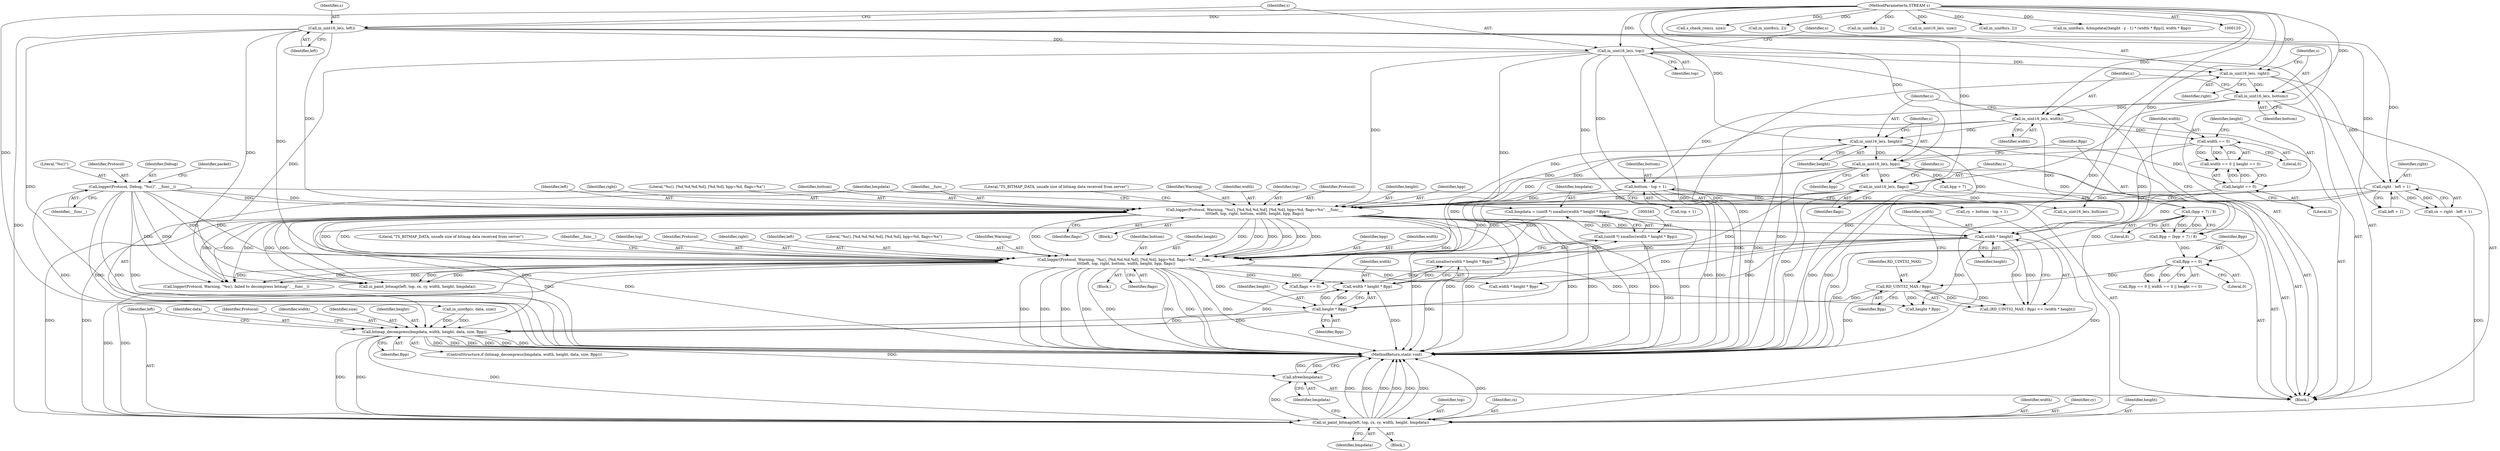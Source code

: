 digraph "0_rdesktop_4dca546d04321a610c1835010b5dad85163b65e1_7@pointer" {
"1000342" [label="(Call,bmpdata = (uint8 *) xmalloc(width * height * Bpp))"];
"1000344" [label="(Call,(uint8 *) xmalloc(width * height * Bpp))"];
"1000346" [label="(Call,xmalloc(width * height * Bpp))"];
"1000347" [label="(Call,width * height * Bpp)"];
"1000231" [label="(Call,width * height)"];
"1000160" [label="(Call,in_uint16_le(s, width))"];
"1000157" [label="(Call,in_uint16_le(s, bottom))"];
"1000154" [label="(Call,in_uint16_le(s, right))"];
"1000151" [label="(Call,in_uint16_le(s, top))"];
"1000148" [label="(Call,in_uint16_le(s, left))"];
"1000121" [label="(MethodParameterIn,STREAM s)"];
"1000209" [label="(Call,logger(Protocol, Warning, \"%s(), [%d,%d,%d,%d], [%d,%d], bpp=%d, flags=%x\", __func__,\n\t\t\t\tleft, top, right, bottom, width, height, bpp, flags))"];
"1000138" [label="(Call,logger(Protocol, Debug, \"%s()\", __func__))"];
"1000184" [label="(Call,right - left + 1)"];
"1000191" [label="(Call,bottom - top + 1)"];
"1000202" [label="(Call,width == 0)"];
"1000205" [label="(Call,height == 0)"];
"1000163" [label="(Call,in_uint16_le(s, height))"];
"1000166" [label="(Call,in_uint16_le(s, bpp))"];
"1000176" [label="(Call,in_uint16_le(s, flags))"];
"1000235" [label="(Call,logger(Protocol, Warning, \"%s(), [%d,%d,%d,%d], [%d,%d], bpp=%d, flags=%x\", __func__,\n\t\t\t\tleft, top, right, bottom, width, height, bpp, flags))"];
"1000349" [label="(Call,height * Bpp)"];
"1000228" [label="(Call,RD_UINT32_MAX / Bpp)"];
"1000198" [label="(Call,Bpp == 0)"];
"1000169" [label="(Call,Bpp = (bpp + 7) / 8)"];
"1000171" [label="(Call,(bpp + 7) / 8)"];
"1000353" [label="(Call,bitmap_decompress(bmpdata, width, height, data, size, Bpp))"];
"1000361" [label="(Call,ui_paint_bitmap(left, top, cx, cy, width, height, bmpdata))"];
"1000376" [label="(Call,xfree(bmpdata))"];
"1000246" [label="(Identifier,bpp)"];
"1000244" [label="(Identifier,width)"];
"1000175" [label="(Literal,8)"];
"1000354" [label="(Identifier,bmpdata)"];
"1000249" [label="(Literal,\"TS_BITMAP_DATA, unsafe size of bitmap data received from server\")"];
"1000228" [label="(Call,RD_UINT32_MAX / Bpp)"];
"1000180" [label="(Identifier,s)"];
"1000142" [label="(Identifier,__func__)"];
"1000363" [label="(Identifier,top)"];
"1000140" [label="(Identifier,Debug)"];
"1000153" [label="(Identifier,top)"];
"1000330" [label="(Call,s_check_rem(s, size))"];
"1000235" [label="(Call,logger(Protocol, Warning, \"%s(), [%d,%d,%d,%d], [%d,%d], bpp=%d, flags=%x\", __func__,\n\t\t\t\tleft, top, right, bottom, width, height, bpp, flags))"];
"1000155" [label="(Identifier,s)"];
"1000177" [label="(Identifier,s)"];
"1000150" [label="(Identifier,left)"];
"1000216" [label="(Identifier,right)"];
"1000192" [label="(Identifier,bottom)"];
"1000239" [label="(Identifier,__func__)"];
"1000351" [label="(Identifier,Bpp)"];
"1000169" [label="(Call,Bpp = (bpp + 7) / 8)"];
"1000198" [label="(Call,Bpp == 0)"];
"1000378" [label="(MethodReturn,static void)"];
"1000145" [label="(Identifier,packet)"];
"1000342" [label="(Call,bmpdata = (uint8 *) xmalloc(width * height * Bpp))"];
"1000193" [label="(Call,top + 1)"];
"1000189" [label="(Call,cy = bottom - top + 1)"];
"1000364" [label="(Identifier,cx)"];
"1000368" [label="(Identifier,bmpdata)"];
"1000241" [label="(Identifier,top)"];
"1000212" [label="(Literal,\"%s(), [%d,%d,%d,%d], [%d,%d], bpp=%d, flags=%x\")"];
"1000236" [label="(Identifier,Protocol)"];
"1000217" [label="(Identifier,bottom)"];
"1000166" [label="(Call,in_uint16_le(s, bpp))"];
"1000121" [label="(MethodParameterIn,STREAM s)"];
"1000213" [label="(Identifier,__func__)"];
"1000182" [label="(Call,cx = right - left + 1)"];
"1000210" [label="(Identifier,Protocol)"];
"1000350" [label="(Identifier,height)"];
"1000344" [label="(Call,(uint8 *) xmalloc(width * height * Bpp))"];
"1000141" [label="(Literal,\"%s()\")"];
"1000162" [label="(Identifier,width)"];
"1000156" [label="(Identifier,right)"];
"1000242" [label="(Identifier,right)"];
"1000163" [label="(Call,in_uint16_le(s, height))"];
"1000265" [label="(Call,height * Bpp)"];
"1000325" [label="(Call,in_uint8s(s, 2))"];
"1000203" [label="(Identifier,width)"];
"1000346" [label="(Call,xmalloc(width * height * Bpp))"];
"1000176" [label="(Call,in_uint16_le(s, flags))"];
"1000233" [label="(Identifier,height)"];
"1000219" [label="(Identifier,height)"];
"1000232" [label="(Identifier,width)"];
"1000209" [label="(Call,logger(Protocol, Warning, \"%s(), [%d,%d,%d,%d], [%d,%d], bpp=%d, flags=%x\", __func__,\n\t\t\t\tleft, top, right, bottom, width, height, bpp, flags))"];
"1000240" [label="(Identifier,left)"];
"1000185" [label="(Identifier,right)"];
"1000229" [label="(Identifier,RD_UINT32_MAX)"];
"1000366" [label="(Identifier,width)"];
"1000220" [label="(Identifier,bpp)"];
"1000376" [label="(Call,xfree(bmpdata))"];
"1000152" [label="(Identifier,s)"];
"1000207" [label="(Literal,0)"];
"1000238" [label="(Literal,\"%s(), [%d,%d,%d,%d], [%d,%d], bpp=%d, flags=%x\")"];
"1000199" [label="(Identifier,Bpp)"];
"1000263" [label="(Call,width * height * Bpp)"];
"1000158" [label="(Identifier,s)"];
"1000214" [label="(Identifier,left)"];
"1000204" [label="(Literal,0)"];
"1000295" [label="(Call,ui_paint_bitmap(left, top, cx, cy, width, height, bmpdata))"];
"1000234" [label="(Block,)"];
"1000191" [label="(Call,bottom - top + 1)"];
"1000171" [label="(Call,(bpp + 7) / 8)"];
"1000352" [label="(ControlStructure,if (bitmap_decompress(bmpdata, width, height, data, size, Bpp)))"];
"1000365" [label="(Identifier,cy)"];
"1000154" [label="(Call,in_uint16_le(s, right))"];
"1000362" [label="(Identifier,left)"];
"1000138" [label="(Call,logger(Protocol, Debug, \"%s()\", __func__))"];
"1000237" [label="(Identifier,Warning)"];
"1000353" [label="(Call,bitmap_decompress(bmpdata, width, height, data, size, Bpp))"];
"1000170" [label="(Identifier,Bpp)"];
"1000253" [label="(Call,flags == 0)"];
"1000223" [label="(Literal,\"TS_BITMAP_DATA, unsafe size of bitmap data received from server\")"];
"1000151" [label="(Call,in_uint16_le(s, top))"];
"1000206" [label="(Identifier,height)"];
"1000164" [label="(Identifier,s)"];
"1000347" [label="(Call,width * height * Bpp)"];
"1000349" [label="(Call,height * Bpp)"];
"1000356" [label="(Identifier,height)"];
"1000357" [label="(Identifier,data)"];
"1000165" [label="(Identifier,height)"];
"1000202" [label="(Call,width == 0)"];
"1000211" [label="(Identifier,Warning)"];
"1000197" [label="(Call,Bpp == 0 || width == 0 || height == 0)"];
"1000149" [label="(Identifier,s)"];
"1000371" [label="(Call,logger(Protocol, Warning, \"%s(), failed to decompress bitmap\", __func__))"];
"1000367" [label="(Identifier,height)"];
"1000122" [label="(Block,)"];
"1000231" [label="(Call,width * height)"];
"1000167" [label="(Identifier,s)"];
"1000360" [label="(Block,)"];
"1000148" [label="(Call,in_uint16_le(s, left))"];
"1000338" [label="(Call,in_uint8p(s, data, size))"];
"1000243" [label="(Identifier,bottom)"];
"1000361" [label="(Call,ui_paint_bitmap(left, top, cx, cy, width, height, bmpdata))"];
"1000372" [label="(Identifier,Protocol)"];
"1000157" [label="(Call,in_uint16_le(s, bottom))"];
"1000200" [label="(Literal,0)"];
"1000348" [label="(Identifier,width)"];
"1000316" [label="(Call,in_uint8s(s, 2))"];
"1000168" [label="(Identifier,bpp)"];
"1000227" [label="(Call,(RD_UINT32_MAX / Bpp) <= (width * height))"];
"1000186" [label="(Call,left + 1)"];
"1000319" [label="(Call,in_uint16_le(s, size))"];
"1000161" [label="(Identifier,s)"];
"1000359" [label="(Identifier,Bpp)"];
"1000160" [label="(Call,in_uint16_le(s, width))"];
"1000355" [label="(Identifier,width)"];
"1000377" [label="(Identifier,bmpdata)"];
"1000221" [label="(Identifier,flags)"];
"1000230" [label="(Identifier,Bpp)"];
"1000184" [label="(Call,right - left + 1)"];
"1000201" [label="(Call,width == 0 || height == 0)"];
"1000178" [label="(Identifier,flags)"];
"1000139" [label="(Identifier,Protocol)"];
"1000247" [label="(Identifier,flags)"];
"1000322" [label="(Call,in_uint8s(s, 2))"];
"1000278" [label="(Call,in_uint8a(s, &bmpdata[(height - y - 1) * (width * Bpp)], width * Bpp))"];
"1000159" [label="(Identifier,bottom)"];
"1000245" [label="(Identifier,height)"];
"1000343" [label="(Identifier,bmpdata)"];
"1000208" [label="(Block,)"];
"1000218" [label="(Identifier,width)"];
"1000179" [label="(Call,in_uint16_le(s, bufsize))"];
"1000205" [label="(Call,height == 0)"];
"1000172" [label="(Call,bpp + 7)"];
"1000358" [label="(Identifier,size)"];
"1000215" [label="(Identifier,top)"];
"1000342" -> "1000122"  [label="AST: "];
"1000342" -> "1000344"  [label="CFG: "];
"1000343" -> "1000342"  [label="AST: "];
"1000344" -> "1000342"  [label="AST: "];
"1000354" -> "1000342"  [label="CFG: "];
"1000342" -> "1000378"  [label="DDG: "];
"1000344" -> "1000342"  [label="DDG: "];
"1000342" -> "1000353"  [label="DDG: "];
"1000344" -> "1000346"  [label="CFG: "];
"1000345" -> "1000344"  [label="AST: "];
"1000346" -> "1000344"  [label="AST: "];
"1000344" -> "1000378"  [label="DDG: "];
"1000346" -> "1000344"  [label="DDG: "];
"1000346" -> "1000347"  [label="CFG: "];
"1000347" -> "1000346"  [label="AST: "];
"1000346" -> "1000378"  [label="DDG: "];
"1000347" -> "1000346"  [label="DDG: "];
"1000347" -> "1000346"  [label="DDG: "];
"1000347" -> "1000349"  [label="CFG: "];
"1000348" -> "1000347"  [label="AST: "];
"1000349" -> "1000347"  [label="AST: "];
"1000347" -> "1000378"  [label="DDG: "];
"1000231" -> "1000347"  [label="DDG: "];
"1000235" -> "1000347"  [label="DDG: "];
"1000349" -> "1000347"  [label="DDG: "];
"1000349" -> "1000347"  [label="DDG: "];
"1000347" -> "1000353"  [label="DDG: "];
"1000231" -> "1000227"  [label="AST: "];
"1000231" -> "1000233"  [label="CFG: "];
"1000232" -> "1000231"  [label="AST: "];
"1000233" -> "1000231"  [label="AST: "];
"1000227" -> "1000231"  [label="CFG: "];
"1000231" -> "1000227"  [label="DDG: "];
"1000231" -> "1000227"  [label="DDG: "];
"1000160" -> "1000231"  [label="DDG: "];
"1000209" -> "1000231"  [label="DDG: "];
"1000209" -> "1000231"  [label="DDG: "];
"1000202" -> "1000231"  [label="DDG: "];
"1000205" -> "1000231"  [label="DDG: "];
"1000163" -> "1000231"  [label="DDG: "];
"1000231" -> "1000235"  [label="DDG: "];
"1000231" -> "1000235"  [label="DDG: "];
"1000231" -> "1000263"  [label="DDG: "];
"1000231" -> "1000265"  [label="DDG: "];
"1000231" -> "1000349"  [label="DDG: "];
"1000160" -> "1000122"  [label="AST: "];
"1000160" -> "1000162"  [label="CFG: "];
"1000161" -> "1000160"  [label="AST: "];
"1000162" -> "1000160"  [label="AST: "];
"1000164" -> "1000160"  [label="CFG: "];
"1000160" -> "1000378"  [label="DDG: "];
"1000157" -> "1000160"  [label="DDG: "];
"1000121" -> "1000160"  [label="DDG: "];
"1000160" -> "1000163"  [label="DDG: "];
"1000160" -> "1000202"  [label="DDG: "];
"1000160" -> "1000209"  [label="DDG: "];
"1000157" -> "1000122"  [label="AST: "];
"1000157" -> "1000159"  [label="CFG: "];
"1000158" -> "1000157"  [label="AST: "];
"1000159" -> "1000157"  [label="AST: "];
"1000161" -> "1000157"  [label="CFG: "];
"1000157" -> "1000378"  [label="DDG: "];
"1000154" -> "1000157"  [label="DDG: "];
"1000121" -> "1000157"  [label="DDG: "];
"1000157" -> "1000191"  [label="DDG: "];
"1000154" -> "1000122"  [label="AST: "];
"1000154" -> "1000156"  [label="CFG: "];
"1000155" -> "1000154"  [label="AST: "];
"1000156" -> "1000154"  [label="AST: "];
"1000158" -> "1000154"  [label="CFG: "];
"1000154" -> "1000378"  [label="DDG: "];
"1000151" -> "1000154"  [label="DDG: "];
"1000121" -> "1000154"  [label="DDG: "];
"1000154" -> "1000184"  [label="DDG: "];
"1000151" -> "1000122"  [label="AST: "];
"1000151" -> "1000153"  [label="CFG: "];
"1000152" -> "1000151"  [label="AST: "];
"1000153" -> "1000151"  [label="AST: "];
"1000155" -> "1000151"  [label="CFG: "];
"1000151" -> "1000378"  [label="DDG: "];
"1000148" -> "1000151"  [label="DDG: "];
"1000121" -> "1000151"  [label="DDG: "];
"1000151" -> "1000191"  [label="DDG: "];
"1000151" -> "1000193"  [label="DDG: "];
"1000151" -> "1000209"  [label="DDG: "];
"1000151" -> "1000235"  [label="DDG: "];
"1000151" -> "1000295"  [label="DDG: "];
"1000151" -> "1000361"  [label="DDG: "];
"1000148" -> "1000122"  [label="AST: "];
"1000148" -> "1000150"  [label="CFG: "];
"1000149" -> "1000148"  [label="AST: "];
"1000150" -> "1000148"  [label="AST: "];
"1000152" -> "1000148"  [label="CFG: "];
"1000148" -> "1000378"  [label="DDG: "];
"1000121" -> "1000148"  [label="DDG: "];
"1000148" -> "1000184"  [label="DDG: "];
"1000148" -> "1000186"  [label="DDG: "];
"1000148" -> "1000209"  [label="DDG: "];
"1000148" -> "1000235"  [label="DDG: "];
"1000148" -> "1000295"  [label="DDG: "];
"1000148" -> "1000361"  [label="DDG: "];
"1000121" -> "1000120"  [label="AST: "];
"1000121" -> "1000378"  [label="DDG: "];
"1000121" -> "1000163"  [label="DDG: "];
"1000121" -> "1000166"  [label="DDG: "];
"1000121" -> "1000176"  [label="DDG: "];
"1000121" -> "1000179"  [label="DDG: "];
"1000121" -> "1000278"  [label="DDG: "];
"1000121" -> "1000316"  [label="DDG: "];
"1000121" -> "1000319"  [label="DDG: "];
"1000121" -> "1000322"  [label="DDG: "];
"1000121" -> "1000325"  [label="DDG: "];
"1000121" -> "1000330"  [label="DDG: "];
"1000121" -> "1000338"  [label="DDG: "];
"1000209" -> "1000208"  [label="AST: "];
"1000209" -> "1000221"  [label="CFG: "];
"1000210" -> "1000209"  [label="AST: "];
"1000211" -> "1000209"  [label="AST: "];
"1000212" -> "1000209"  [label="AST: "];
"1000213" -> "1000209"  [label="AST: "];
"1000214" -> "1000209"  [label="AST: "];
"1000215" -> "1000209"  [label="AST: "];
"1000216" -> "1000209"  [label="AST: "];
"1000217" -> "1000209"  [label="AST: "];
"1000218" -> "1000209"  [label="AST: "];
"1000219" -> "1000209"  [label="AST: "];
"1000220" -> "1000209"  [label="AST: "];
"1000221" -> "1000209"  [label="AST: "];
"1000223" -> "1000209"  [label="CFG: "];
"1000209" -> "1000378"  [label="DDG: "];
"1000209" -> "1000378"  [label="DDG: "];
"1000209" -> "1000378"  [label="DDG: "];
"1000209" -> "1000378"  [label="DDG: "];
"1000209" -> "1000378"  [label="DDG: "];
"1000209" -> "1000378"  [label="DDG: "];
"1000209" -> "1000378"  [label="DDG: "];
"1000209" -> "1000378"  [label="DDG: "];
"1000209" -> "1000378"  [label="DDG: "];
"1000138" -> "1000209"  [label="DDG: "];
"1000138" -> "1000209"  [label="DDG: "];
"1000184" -> "1000209"  [label="DDG: "];
"1000191" -> "1000209"  [label="DDG: "];
"1000202" -> "1000209"  [label="DDG: "];
"1000205" -> "1000209"  [label="DDG: "];
"1000163" -> "1000209"  [label="DDG: "];
"1000166" -> "1000209"  [label="DDG: "];
"1000176" -> "1000209"  [label="DDG: "];
"1000209" -> "1000235"  [label="DDG: "];
"1000209" -> "1000235"  [label="DDG: "];
"1000209" -> "1000235"  [label="DDG: "];
"1000209" -> "1000235"  [label="DDG: "];
"1000209" -> "1000235"  [label="DDG: "];
"1000209" -> "1000235"  [label="DDG: "];
"1000209" -> "1000235"  [label="DDG: "];
"1000209" -> "1000235"  [label="DDG: "];
"1000209" -> "1000235"  [label="DDG: "];
"1000209" -> "1000253"  [label="DDG: "];
"1000209" -> "1000295"  [label="DDG: "];
"1000209" -> "1000295"  [label="DDG: "];
"1000209" -> "1000361"  [label="DDG: "];
"1000209" -> "1000361"  [label="DDG: "];
"1000209" -> "1000371"  [label="DDG: "];
"1000209" -> "1000371"  [label="DDG: "];
"1000209" -> "1000371"  [label="DDG: "];
"1000138" -> "1000122"  [label="AST: "];
"1000138" -> "1000142"  [label="CFG: "];
"1000139" -> "1000138"  [label="AST: "];
"1000140" -> "1000138"  [label="AST: "];
"1000141" -> "1000138"  [label="AST: "];
"1000142" -> "1000138"  [label="AST: "];
"1000145" -> "1000138"  [label="CFG: "];
"1000138" -> "1000378"  [label="DDG: "];
"1000138" -> "1000378"  [label="DDG: "];
"1000138" -> "1000378"  [label="DDG: "];
"1000138" -> "1000378"  [label="DDG: "];
"1000138" -> "1000235"  [label="DDG: "];
"1000138" -> "1000235"  [label="DDG: "];
"1000138" -> "1000371"  [label="DDG: "];
"1000138" -> "1000371"  [label="DDG: "];
"1000184" -> "1000182"  [label="AST: "];
"1000184" -> "1000186"  [label="CFG: "];
"1000185" -> "1000184"  [label="AST: "];
"1000186" -> "1000184"  [label="AST: "];
"1000182" -> "1000184"  [label="CFG: "];
"1000184" -> "1000378"  [label="DDG: "];
"1000184" -> "1000378"  [label="DDG: "];
"1000184" -> "1000182"  [label="DDG: "];
"1000184" -> "1000182"  [label="DDG: "];
"1000184" -> "1000235"  [label="DDG: "];
"1000191" -> "1000189"  [label="AST: "];
"1000191" -> "1000193"  [label="CFG: "];
"1000192" -> "1000191"  [label="AST: "];
"1000193" -> "1000191"  [label="AST: "];
"1000189" -> "1000191"  [label="CFG: "];
"1000191" -> "1000378"  [label="DDG: "];
"1000191" -> "1000378"  [label="DDG: "];
"1000191" -> "1000189"  [label="DDG: "];
"1000191" -> "1000189"  [label="DDG: "];
"1000191" -> "1000235"  [label="DDG: "];
"1000202" -> "1000201"  [label="AST: "];
"1000202" -> "1000204"  [label="CFG: "];
"1000203" -> "1000202"  [label="AST: "];
"1000204" -> "1000202"  [label="AST: "];
"1000206" -> "1000202"  [label="CFG: "];
"1000201" -> "1000202"  [label="CFG: "];
"1000202" -> "1000201"  [label="DDG: "];
"1000202" -> "1000201"  [label="DDG: "];
"1000205" -> "1000201"  [label="AST: "];
"1000205" -> "1000207"  [label="CFG: "];
"1000206" -> "1000205"  [label="AST: "];
"1000207" -> "1000205"  [label="AST: "];
"1000201" -> "1000205"  [label="CFG: "];
"1000205" -> "1000201"  [label="DDG: "];
"1000205" -> "1000201"  [label="DDG: "];
"1000163" -> "1000205"  [label="DDG: "];
"1000163" -> "1000122"  [label="AST: "];
"1000163" -> "1000165"  [label="CFG: "];
"1000164" -> "1000163"  [label="AST: "];
"1000165" -> "1000163"  [label="AST: "];
"1000167" -> "1000163"  [label="CFG: "];
"1000163" -> "1000378"  [label="DDG: "];
"1000163" -> "1000166"  [label="DDG: "];
"1000166" -> "1000122"  [label="AST: "];
"1000166" -> "1000168"  [label="CFG: "];
"1000167" -> "1000166"  [label="AST: "];
"1000168" -> "1000166"  [label="AST: "];
"1000170" -> "1000166"  [label="CFG: "];
"1000166" -> "1000378"  [label="DDG: "];
"1000166" -> "1000171"  [label="DDG: "];
"1000166" -> "1000172"  [label="DDG: "];
"1000166" -> "1000176"  [label="DDG: "];
"1000166" -> "1000235"  [label="DDG: "];
"1000176" -> "1000122"  [label="AST: "];
"1000176" -> "1000178"  [label="CFG: "];
"1000177" -> "1000176"  [label="AST: "];
"1000178" -> "1000176"  [label="AST: "];
"1000180" -> "1000176"  [label="CFG: "];
"1000176" -> "1000378"  [label="DDG: "];
"1000176" -> "1000179"  [label="DDG: "];
"1000176" -> "1000235"  [label="DDG: "];
"1000176" -> "1000253"  [label="DDG: "];
"1000235" -> "1000234"  [label="AST: "];
"1000235" -> "1000247"  [label="CFG: "];
"1000236" -> "1000235"  [label="AST: "];
"1000237" -> "1000235"  [label="AST: "];
"1000238" -> "1000235"  [label="AST: "];
"1000239" -> "1000235"  [label="AST: "];
"1000240" -> "1000235"  [label="AST: "];
"1000241" -> "1000235"  [label="AST: "];
"1000242" -> "1000235"  [label="AST: "];
"1000243" -> "1000235"  [label="AST: "];
"1000244" -> "1000235"  [label="AST: "];
"1000245" -> "1000235"  [label="AST: "];
"1000246" -> "1000235"  [label="AST: "];
"1000247" -> "1000235"  [label="AST: "];
"1000249" -> "1000235"  [label="CFG: "];
"1000235" -> "1000378"  [label="DDG: "];
"1000235" -> "1000378"  [label="DDG: "];
"1000235" -> "1000378"  [label="DDG: "];
"1000235" -> "1000378"  [label="DDG: "];
"1000235" -> "1000378"  [label="DDG: "];
"1000235" -> "1000378"  [label="DDG: "];
"1000235" -> "1000378"  [label="DDG: "];
"1000235" -> "1000378"  [label="DDG: "];
"1000235" -> "1000378"  [label="DDG: "];
"1000235" -> "1000253"  [label="DDG: "];
"1000235" -> "1000263"  [label="DDG: "];
"1000235" -> "1000265"  [label="DDG: "];
"1000235" -> "1000295"  [label="DDG: "];
"1000235" -> "1000295"  [label="DDG: "];
"1000235" -> "1000349"  [label="DDG: "];
"1000235" -> "1000361"  [label="DDG: "];
"1000235" -> "1000361"  [label="DDG: "];
"1000235" -> "1000371"  [label="DDG: "];
"1000235" -> "1000371"  [label="DDG: "];
"1000235" -> "1000371"  [label="DDG: "];
"1000349" -> "1000351"  [label="CFG: "];
"1000350" -> "1000349"  [label="AST: "];
"1000351" -> "1000349"  [label="AST: "];
"1000228" -> "1000349"  [label="DDG: "];
"1000349" -> "1000353"  [label="DDG: "];
"1000349" -> "1000353"  [label="DDG: "];
"1000228" -> "1000227"  [label="AST: "];
"1000228" -> "1000230"  [label="CFG: "];
"1000229" -> "1000228"  [label="AST: "];
"1000230" -> "1000228"  [label="AST: "];
"1000232" -> "1000228"  [label="CFG: "];
"1000228" -> "1000378"  [label="DDG: "];
"1000228" -> "1000227"  [label="DDG: "];
"1000228" -> "1000227"  [label="DDG: "];
"1000198" -> "1000228"  [label="DDG: "];
"1000228" -> "1000265"  [label="DDG: "];
"1000198" -> "1000197"  [label="AST: "];
"1000198" -> "1000200"  [label="CFG: "];
"1000199" -> "1000198"  [label="AST: "];
"1000200" -> "1000198"  [label="AST: "];
"1000203" -> "1000198"  [label="CFG: "];
"1000197" -> "1000198"  [label="CFG: "];
"1000198" -> "1000197"  [label="DDG: "];
"1000198" -> "1000197"  [label="DDG: "];
"1000169" -> "1000198"  [label="DDG: "];
"1000169" -> "1000122"  [label="AST: "];
"1000169" -> "1000171"  [label="CFG: "];
"1000170" -> "1000169"  [label="AST: "];
"1000171" -> "1000169"  [label="AST: "];
"1000177" -> "1000169"  [label="CFG: "];
"1000169" -> "1000378"  [label="DDG: "];
"1000171" -> "1000169"  [label="DDG: "];
"1000171" -> "1000169"  [label="DDG: "];
"1000171" -> "1000175"  [label="CFG: "];
"1000172" -> "1000171"  [label="AST: "];
"1000175" -> "1000171"  [label="AST: "];
"1000171" -> "1000378"  [label="DDG: "];
"1000353" -> "1000352"  [label="AST: "];
"1000353" -> "1000359"  [label="CFG: "];
"1000354" -> "1000353"  [label="AST: "];
"1000355" -> "1000353"  [label="AST: "];
"1000356" -> "1000353"  [label="AST: "];
"1000357" -> "1000353"  [label="AST: "];
"1000358" -> "1000353"  [label="AST: "];
"1000359" -> "1000353"  [label="AST: "];
"1000362" -> "1000353"  [label="CFG: "];
"1000372" -> "1000353"  [label="CFG: "];
"1000353" -> "1000378"  [label="DDG: "];
"1000353" -> "1000378"  [label="DDG: "];
"1000353" -> "1000378"  [label="DDG: "];
"1000353" -> "1000378"  [label="DDG: "];
"1000353" -> "1000378"  [label="DDG: "];
"1000353" -> "1000378"  [label="DDG: "];
"1000338" -> "1000353"  [label="DDG: "];
"1000338" -> "1000353"  [label="DDG: "];
"1000353" -> "1000361"  [label="DDG: "];
"1000353" -> "1000361"  [label="DDG: "];
"1000353" -> "1000361"  [label="DDG: "];
"1000353" -> "1000376"  [label="DDG: "];
"1000361" -> "1000360"  [label="AST: "];
"1000361" -> "1000368"  [label="CFG: "];
"1000362" -> "1000361"  [label="AST: "];
"1000363" -> "1000361"  [label="AST: "];
"1000364" -> "1000361"  [label="AST: "];
"1000365" -> "1000361"  [label="AST: "];
"1000366" -> "1000361"  [label="AST: "];
"1000367" -> "1000361"  [label="AST: "];
"1000368" -> "1000361"  [label="AST: "];
"1000377" -> "1000361"  [label="CFG: "];
"1000361" -> "1000378"  [label="DDG: "];
"1000361" -> "1000378"  [label="DDG: "];
"1000361" -> "1000378"  [label="DDG: "];
"1000361" -> "1000378"  [label="DDG: "];
"1000361" -> "1000378"  [label="DDG: "];
"1000361" -> "1000378"  [label="DDG: "];
"1000361" -> "1000378"  [label="DDG: "];
"1000182" -> "1000361"  [label="DDG: "];
"1000189" -> "1000361"  [label="DDG: "];
"1000361" -> "1000376"  [label="DDG: "];
"1000376" -> "1000122"  [label="AST: "];
"1000376" -> "1000377"  [label="CFG: "];
"1000377" -> "1000376"  [label="AST: "];
"1000378" -> "1000376"  [label="CFG: "];
"1000376" -> "1000378"  [label="DDG: "];
"1000376" -> "1000378"  [label="DDG: "];
}

